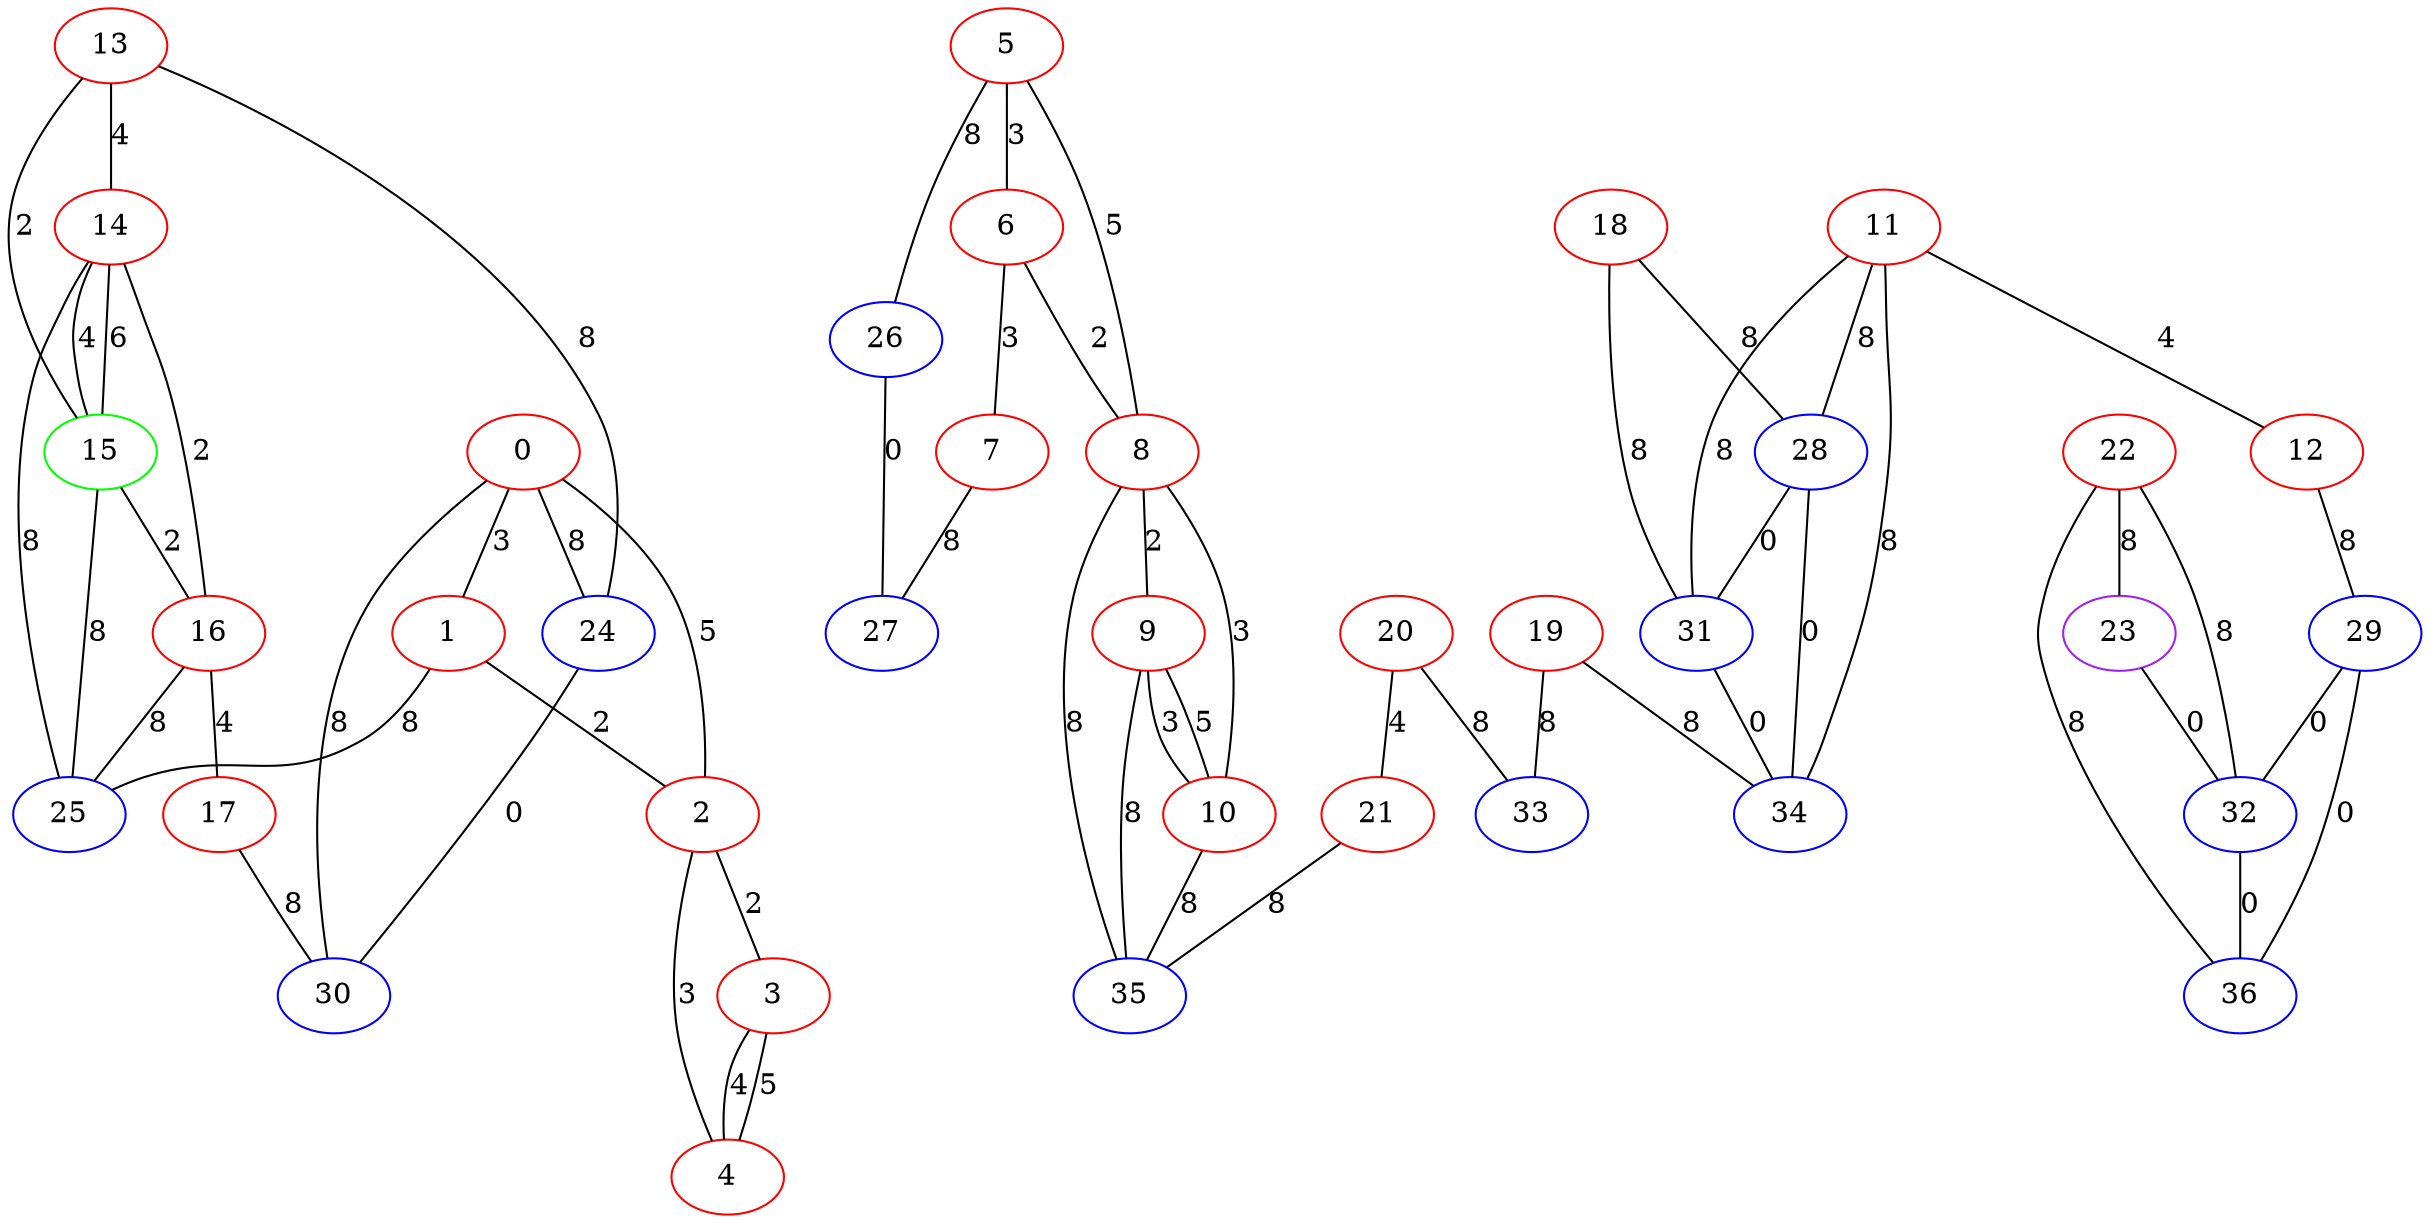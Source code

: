 graph "" {
0 [color=red, weight=1];
1 [color=red, weight=1];
2 [color=red, weight=1];
3 [color=red, weight=1];
4 [color=red, weight=1];
5 [color=red, weight=1];
6 [color=red, weight=1];
7 [color=red, weight=1];
8 [color=red, weight=1];
9 [color=red, weight=1];
10 [color=red, weight=1];
11 [color=red, weight=1];
12 [color=red, weight=1];
13 [color=red, weight=1];
14 [color=red, weight=1];
15 [color=green, weight=2];
16 [color=red, weight=1];
17 [color=red, weight=1];
18 [color=red, weight=1];
19 [color=red, weight=1];
20 [color=red, weight=1];
21 [color=red, weight=1];
22 [color=red, weight=1];
23 [color=purple, weight=4];
24 [color=blue, weight=3];
25 [color=blue, weight=3];
26 [color=blue, weight=3];
27 [color=blue, weight=3];
28 [color=blue, weight=3];
29 [color=blue, weight=3];
30 [color=blue, weight=3];
31 [color=blue, weight=3];
32 [color=blue, weight=3];
33 [color=blue, weight=3];
34 [color=blue, weight=3];
35 [color=blue, weight=3];
36 [color=blue, weight=3];
0 -- 24  [key=0, label=8];
0 -- 1  [key=0, label=3];
0 -- 2  [key=0, label=5];
0 -- 30  [key=0, label=8];
1 -- 25  [key=0, label=8];
1 -- 2  [key=0, label=2];
2 -- 3  [key=0, label=2];
2 -- 4  [key=0, label=3];
3 -- 4  [key=0, label=4];
3 -- 4  [key=1, label=5];
5 -- 8  [key=0, label=5];
5 -- 26  [key=0, label=8];
5 -- 6  [key=0, label=3];
6 -- 8  [key=0, label=2];
6 -- 7  [key=0, label=3];
7 -- 27  [key=0, label=8];
8 -- 9  [key=0, label=2];
8 -- 10  [key=0, label=3];
8 -- 35  [key=0, label=8];
9 -- 10  [key=0, label=5];
9 -- 10  [key=1, label=3];
9 -- 35  [key=0, label=8];
10 -- 35  [key=0, label=8];
11 -- 28  [key=0, label=8];
11 -- 34  [key=0, label=8];
11 -- 12  [key=0, label=4];
11 -- 31  [key=0, label=8];
12 -- 29  [key=0, label=8];
13 -- 24  [key=0, label=8];
13 -- 14  [key=0, label=4];
13 -- 15  [key=0, label=2];
14 -- 16  [key=0, label=2];
14 -- 25  [key=0, label=8];
14 -- 15  [key=0, label=6];
14 -- 15  [key=1, label=4];
15 -- 16  [key=0, label=2];
15 -- 25  [key=0, label=8];
16 -- 17  [key=0, label=4];
16 -- 25  [key=0, label=8];
17 -- 30  [key=0, label=8];
18 -- 28  [key=0, label=8];
18 -- 31  [key=0, label=8];
19 -- 33  [key=0, label=8];
19 -- 34  [key=0, label=8];
20 -- 33  [key=0, label=8];
20 -- 21  [key=0, label=4];
21 -- 35  [key=0, label=8];
22 -- 32  [key=0, label=8];
22 -- 36  [key=0, label=8];
22 -- 23  [key=0, label=8];
23 -- 32  [key=0, label=0];
24 -- 30  [key=0, label=0];
26 -- 27  [key=0, label=0];
28 -- 34  [key=0, label=0];
28 -- 31  [key=0, label=0];
29 -- 32  [key=0, label=0];
29 -- 36  [key=0, label=0];
31 -- 34  [key=0, label=0];
32 -- 36  [key=0, label=0];
}
